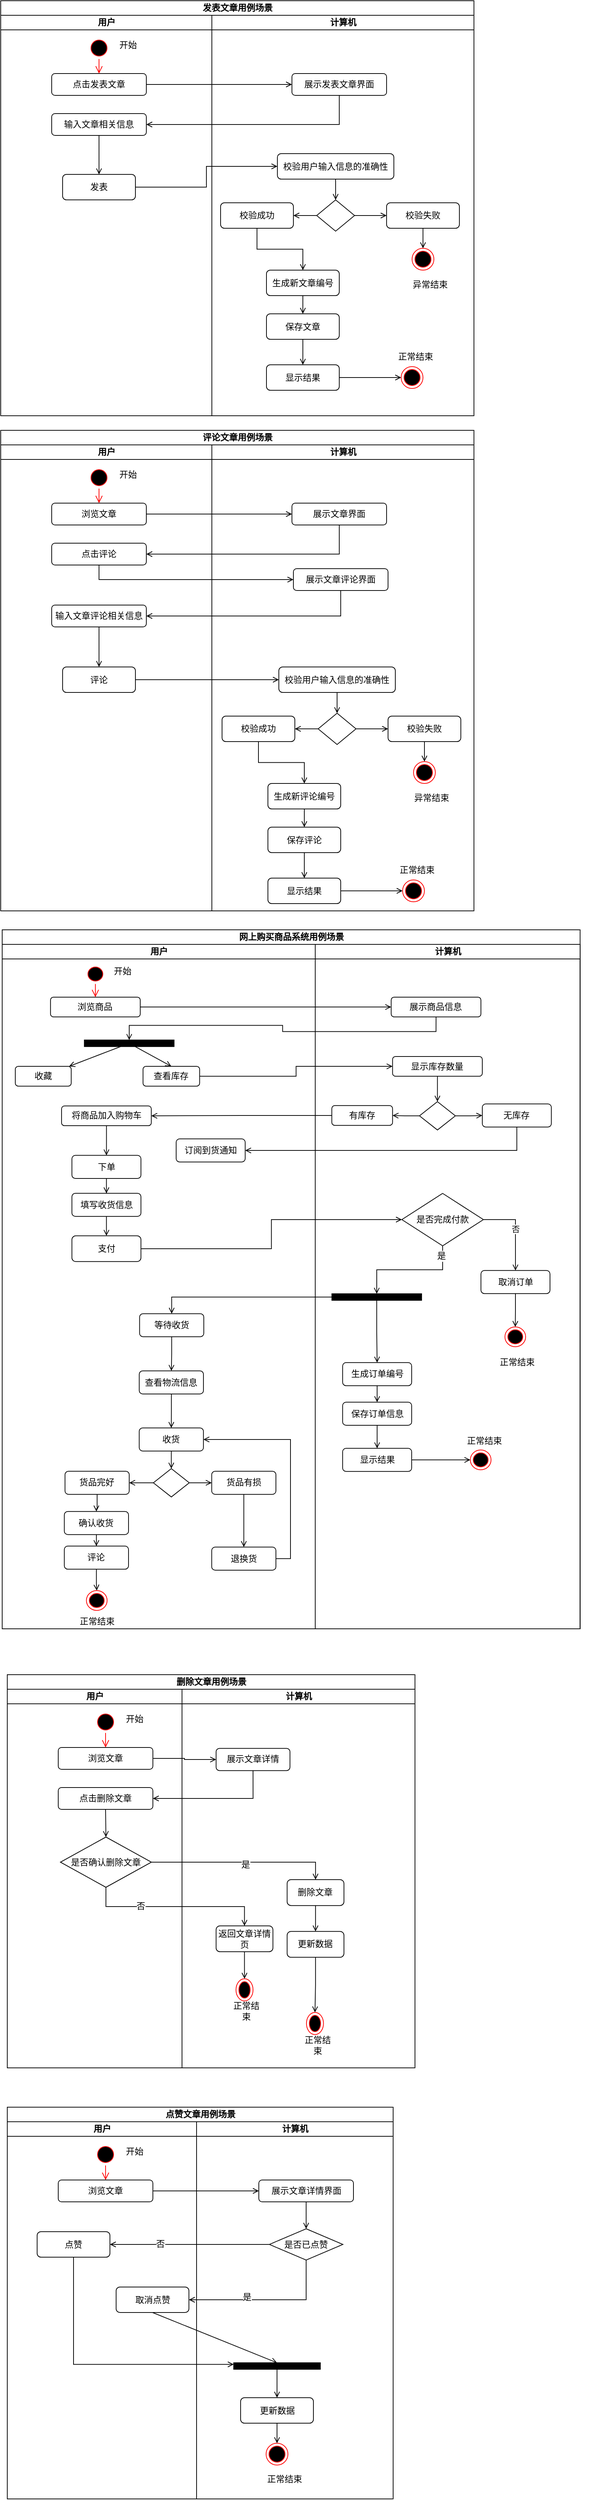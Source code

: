 <mxfile version="10.5.9" type="github"><diagram id="jBasl8lgkb4JKTrWV-qp" name="Page-1"><mxGraphModel dx="1448" dy="958" grid="1" gridSize="10" guides="1" tooltips="1" connect="1" arrows="1" fold="1" page="1" pageScale="1" pageWidth="1000" pageHeight="1169" math="0" shadow="0"><root><mxCell id="0"/><mxCell id="1" parent="0"/><mxCell id="3nHpxiF2lvMLMRA03GOL-1" value="发表文章用例场景" style="swimlane;html=1;childLayout=stackLayout;resizeParent=1;resizeParentMax=0;startSize=20;" parent="1" vertex="1"><mxGeometry x="20" y="20" width="650" height="570" as="geometry"/></mxCell><mxCell id="3nHpxiF2lvMLMRA03GOL-2" value="用户" style="swimlane;html=1;startSize=20;" parent="3nHpxiF2lvMLMRA03GOL-1" vertex="1"><mxGeometry y="20" width="290" height="550" as="geometry"/></mxCell><mxCell id="y1vb7JaNvTkRQ3xU6sZH-1" value="" style="ellipse;html=1;shape=startState;fillColor=#000000;strokeColor=#ff0000;" vertex="1" parent="3nHpxiF2lvMLMRA03GOL-2"><mxGeometry x="120" y="30" width="30" height="30" as="geometry"/></mxCell><mxCell id="y1vb7JaNvTkRQ3xU6sZH-2" value="" style="edgeStyle=orthogonalEdgeStyle;html=1;verticalAlign=bottom;endArrow=open;endSize=8;strokeColor=#ff0000;entryX=0.5;entryY=0;entryDx=0;entryDy=0;" edge="1" source="y1vb7JaNvTkRQ3xU6sZH-1" parent="3nHpxiF2lvMLMRA03GOL-2" target="y1vb7JaNvTkRQ3xU6sZH-3"><mxGeometry relative="1" as="geometry"><mxPoint x="135" y="100" as="targetPoint"/></mxGeometry></mxCell><mxCell id="y1vb7JaNvTkRQ3xU6sZH-3" value="点击发表文章" style="rounded=1;whiteSpace=wrap;html=1;" vertex="1" parent="3nHpxiF2lvMLMRA03GOL-2"><mxGeometry x="70" y="80" width="130" height="30" as="geometry"/></mxCell><mxCell id="y1vb7JaNvTkRQ3xU6sZH-38" style="edgeStyle=orthogonalEdgeStyle;rounded=0;orthogonalLoop=1;jettySize=auto;html=1;endArrow=open;endFill=0;" edge="1" parent="3nHpxiF2lvMLMRA03GOL-2" source="y1vb7JaNvTkRQ3xU6sZH-7" target="y1vb7JaNvTkRQ3xU6sZH-18"><mxGeometry relative="1" as="geometry"/></mxCell><mxCell id="y1vb7JaNvTkRQ3xU6sZH-7" value="输入文章相关信息" style="rounded=1;whiteSpace=wrap;html=1;" vertex="1" parent="3nHpxiF2lvMLMRA03GOL-2"><mxGeometry x="70" y="135" width="130" height="30" as="geometry"/></mxCell><mxCell id="y1vb7JaNvTkRQ3xU6sZH-18" value="发表" style="rounded=1;whiteSpace=wrap;html=1;" vertex="1" parent="3nHpxiF2lvMLMRA03GOL-2"><mxGeometry x="85" y="218.5" width="100" height="35" as="geometry"/></mxCell><mxCell id="y1vb7JaNvTkRQ3xU6sZH-36" value="开始" style="text;html=1;strokeColor=none;fillColor=none;align=center;verticalAlign=middle;whiteSpace=wrap;rounded=0;" vertex="1" parent="3nHpxiF2lvMLMRA03GOL-2"><mxGeometry x="150" y="32" width="50" height="18" as="geometry"/></mxCell><mxCell id="3nHpxiF2lvMLMRA03GOL-3" value="计算机" style="swimlane;html=1;startSize=20;" parent="3nHpxiF2lvMLMRA03GOL-1" vertex="1"><mxGeometry x="290" y="20" width="360" height="550" as="geometry"/></mxCell><mxCell id="y1vb7JaNvTkRQ3xU6sZH-5" value="展示发表文章界面" style="rounded=1;whiteSpace=wrap;html=1;" vertex="1" parent="3nHpxiF2lvMLMRA03GOL-3"><mxGeometry x="110" y="80" width="130" height="30" as="geometry"/></mxCell><mxCell id="y1vb7JaNvTkRQ3xU6sZH-12" style="edgeStyle=orthogonalEdgeStyle;rounded=0;orthogonalLoop=1;jettySize=auto;html=1;entryX=0.5;entryY=0;entryDx=0;entryDy=0;endArrow=open;endFill=0;" edge="1" parent="3nHpxiF2lvMLMRA03GOL-3" source="y1vb7JaNvTkRQ3xU6sZH-9" target="y1vb7JaNvTkRQ3xU6sZH-11"><mxGeometry relative="1" as="geometry"/></mxCell><mxCell id="y1vb7JaNvTkRQ3xU6sZH-9" value="校验用户输入信息的准确性" style="rounded=1;whiteSpace=wrap;html=1;" vertex="1" parent="3nHpxiF2lvMLMRA03GOL-3"><mxGeometry x="90" y="190" width="160" height="35" as="geometry"/></mxCell><mxCell id="y1vb7JaNvTkRQ3xU6sZH-14" style="edgeStyle=orthogonalEdgeStyle;rounded=0;orthogonalLoop=1;jettySize=auto;html=1;entryX=0;entryY=0.5;entryDx=0;entryDy=0;endArrow=open;endFill=0;" edge="1" parent="3nHpxiF2lvMLMRA03GOL-3" source="y1vb7JaNvTkRQ3xU6sZH-11" target="y1vb7JaNvTkRQ3xU6sZH-13"><mxGeometry relative="1" as="geometry"/></mxCell><mxCell id="y1vb7JaNvTkRQ3xU6sZH-16" style="edgeStyle=orthogonalEdgeStyle;rounded=0;orthogonalLoop=1;jettySize=auto;html=1;entryX=1;entryY=0.5;entryDx=0;entryDy=0;endArrow=open;endFill=0;" edge="1" parent="3nHpxiF2lvMLMRA03GOL-3" source="y1vb7JaNvTkRQ3xU6sZH-11" target="y1vb7JaNvTkRQ3xU6sZH-15"><mxGeometry relative="1" as="geometry"/></mxCell><mxCell id="y1vb7JaNvTkRQ3xU6sZH-11" value="" style="rhombus;whiteSpace=wrap;html=1;" vertex="1" parent="3nHpxiF2lvMLMRA03GOL-3"><mxGeometry x="144" y="253.5" width="52" height="43" as="geometry"/></mxCell><mxCell id="y1vb7JaNvTkRQ3xU6sZH-29" style="edgeStyle=orthogonalEdgeStyle;rounded=0;orthogonalLoop=1;jettySize=auto;html=1;entryX=0.5;entryY=0;entryDx=0;entryDy=0;endArrow=open;endFill=0;" edge="1" parent="3nHpxiF2lvMLMRA03GOL-3" source="y1vb7JaNvTkRQ3xU6sZH-13" target="y1vb7JaNvTkRQ3xU6sZH-27"><mxGeometry relative="1" as="geometry"/></mxCell><mxCell id="y1vb7JaNvTkRQ3xU6sZH-13" value="校验失败" style="rounded=1;whiteSpace=wrap;html=1;" vertex="1" parent="3nHpxiF2lvMLMRA03GOL-3"><mxGeometry x="240" y="257.5" width="100" height="35" as="geometry"/></mxCell><mxCell id="y1vb7JaNvTkRQ3xU6sZH-37" style="edgeStyle=orthogonalEdgeStyle;rounded=0;orthogonalLoop=1;jettySize=auto;html=1;entryX=0.5;entryY=0;entryDx=0;entryDy=0;endArrow=open;endFill=0;" edge="1" parent="3nHpxiF2lvMLMRA03GOL-3" source="y1vb7JaNvTkRQ3xU6sZH-15" target="y1vb7JaNvTkRQ3xU6sZH-21"><mxGeometry relative="1" as="geometry"/></mxCell><mxCell id="y1vb7JaNvTkRQ3xU6sZH-15" value="校验成功" style="rounded=1;whiteSpace=wrap;html=1;" vertex="1" parent="3nHpxiF2lvMLMRA03GOL-3"><mxGeometry x="12" y="257.5" width="100" height="35" as="geometry"/></mxCell><mxCell id="y1vb7JaNvTkRQ3xU6sZH-24" value="" style="edgeStyle=orthogonalEdgeStyle;rounded=0;orthogonalLoop=1;jettySize=auto;html=1;endArrow=open;endFill=0;" edge="1" parent="3nHpxiF2lvMLMRA03GOL-3" source="y1vb7JaNvTkRQ3xU6sZH-21" target="y1vb7JaNvTkRQ3xU6sZH-23"><mxGeometry relative="1" as="geometry"/></mxCell><mxCell id="y1vb7JaNvTkRQ3xU6sZH-21" value="生成新文章编号" style="rounded=1;whiteSpace=wrap;html=1;" vertex="1" parent="3nHpxiF2lvMLMRA03GOL-3"><mxGeometry x="75" y="350" width="100" height="35" as="geometry"/></mxCell><mxCell id="y1vb7JaNvTkRQ3xU6sZH-26" value="" style="edgeStyle=orthogonalEdgeStyle;rounded=0;orthogonalLoop=1;jettySize=auto;html=1;endArrow=open;endFill=0;" edge="1" parent="3nHpxiF2lvMLMRA03GOL-3" source="y1vb7JaNvTkRQ3xU6sZH-23" target="y1vb7JaNvTkRQ3xU6sZH-25"><mxGeometry relative="1" as="geometry"/></mxCell><mxCell id="y1vb7JaNvTkRQ3xU6sZH-23" value="保存文章" style="rounded=1;whiteSpace=wrap;html=1;" vertex="1" parent="3nHpxiF2lvMLMRA03GOL-3"><mxGeometry x="75" y="410" width="100" height="35" as="geometry"/></mxCell><mxCell id="y1vb7JaNvTkRQ3xU6sZH-31" style="edgeStyle=orthogonalEdgeStyle;rounded=0;orthogonalLoop=1;jettySize=auto;html=1;endArrow=open;endFill=0;" edge="1" parent="3nHpxiF2lvMLMRA03GOL-3" source="y1vb7JaNvTkRQ3xU6sZH-25" target="y1vb7JaNvTkRQ3xU6sZH-30"><mxGeometry relative="1" as="geometry"/></mxCell><mxCell id="y1vb7JaNvTkRQ3xU6sZH-25" value="显示结果" style="rounded=1;whiteSpace=wrap;html=1;" vertex="1" parent="3nHpxiF2lvMLMRA03GOL-3"><mxGeometry x="75" y="480" width="100" height="35" as="geometry"/></mxCell><mxCell id="y1vb7JaNvTkRQ3xU6sZH-27" value="" style="ellipse;html=1;shape=endState;fillColor=#000000;strokeColor=#ff0000;" vertex="1" parent="3nHpxiF2lvMLMRA03GOL-3"><mxGeometry x="275" y="320" width="30" height="30" as="geometry"/></mxCell><mxCell id="y1vb7JaNvTkRQ3xU6sZH-30" value="" style="ellipse;html=1;shape=endState;fillColor=#000000;strokeColor=#ff0000;" vertex="1" parent="3nHpxiF2lvMLMRA03GOL-3"><mxGeometry x="260" y="482.5" width="30" height="30" as="geometry"/></mxCell><mxCell id="y1vb7JaNvTkRQ3xU6sZH-34" value="异常结束" style="text;html=1;strokeColor=none;fillColor=none;align=center;verticalAlign=middle;whiteSpace=wrap;rounded=0;" vertex="1" parent="3nHpxiF2lvMLMRA03GOL-3"><mxGeometry x="270" y="358" width="60" height="23" as="geometry"/></mxCell><mxCell id="y1vb7JaNvTkRQ3xU6sZH-35" value="正常结束" style="text;html=1;strokeColor=none;fillColor=none;align=center;verticalAlign=middle;whiteSpace=wrap;rounded=0;" vertex="1" parent="3nHpxiF2lvMLMRA03GOL-3"><mxGeometry x="250" y="457" width="60" height="23" as="geometry"/></mxCell><mxCell id="y1vb7JaNvTkRQ3xU6sZH-6" value="" style="edgeStyle=orthogonalEdgeStyle;rounded=0;orthogonalLoop=1;jettySize=auto;html=1;endArrow=open;endFill=0;" edge="1" parent="3nHpxiF2lvMLMRA03GOL-1" source="y1vb7JaNvTkRQ3xU6sZH-3" target="y1vb7JaNvTkRQ3xU6sZH-5"><mxGeometry relative="1" as="geometry"/></mxCell><mxCell id="y1vb7JaNvTkRQ3xU6sZH-8" value="" style="edgeStyle=orthogonalEdgeStyle;rounded=0;orthogonalLoop=1;jettySize=auto;html=1;entryX=1;entryY=0.5;entryDx=0;entryDy=0;exitX=0.5;exitY=1;exitDx=0;exitDy=0;endArrow=open;endFill=0;" edge="1" parent="3nHpxiF2lvMLMRA03GOL-1" source="y1vb7JaNvTkRQ3xU6sZH-5" target="y1vb7JaNvTkRQ3xU6sZH-7"><mxGeometry relative="1" as="geometry"/></mxCell><mxCell id="y1vb7JaNvTkRQ3xU6sZH-39" style="edgeStyle=orthogonalEdgeStyle;rounded=0;orthogonalLoop=1;jettySize=auto;html=1;entryX=0;entryY=0.5;entryDx=0;entryDy=0;endArrow=open;endFill=0;" edge="1" parent="3nHpxiF2lvMLMRA03GOL-1" source="y1vb7JaNvTkRQ3xU6sZH-18" target="y1vb7JaNvTkRQ3xU6sZH-9"><mxGeometry relative="1" as="geometry"/></mxCell><mxCell id="y1vb7JaNvTkRQ3xU6sZH-40" value="评论文章用例场景" style="swimlane;html=1;childLayout=stackLayout;resizeParent=1;resizeParentMax=0;startSize=20;" vertex="1" parent="1"><mxGeometry x="20" y="610" width="650" height="660" as="geometry"/></mxCell><mxCell id="y1vb7JaNvTkRQ3xU6sZH-41" value="用户" style="swimlane;html=1;startSize=20;" vertex="1" parent="y1vb7JaNvTkRQ3xU6sZH-40"><mxGeometry y="20" width="290" height="640" as="geometry"/></mxCell><mxCell id="y1vb7JaNvTkRQ3xU6sZH-42" value="" style="ellipse;html=1;shape=startState;fillColor=#000000;strokeColor=#ff0000;" vertex="1" parent="y1vb7JaNvTkRQ3xU6sZH-41"><mxGeometry x="120" y="30" width="30" height="30" as="geometry"/></mxCell><mxCell id="y1vb7JaNvTkRQ3xU6sZH-43" value="" style="edgeStyle=orthogonalEdgeStyle;html=1;verticalAlign=bottom;endArrow=open;endSize=8;strokeColor=#ff0000;entryX=0.5;entryY=0;entryDx=0;entryDy=0;" edge="1" parent="y1vb7JaNvTkRQ3xU6sZH-41" source="y1vb7JaNvTkRQ3xU6sZH-42" target="y1vb7JaNvTkRQ3xU6sZH-44"><mxGeometry relative="1" as="geometry"><mxPoint x="135" y="100" as="targetPoint"/></mxGeometry></mxCell><mxCell id="y1vb7JaNvTkRQ3xU6sZH-44" value="浏览文章" style="rounded=1;whiteSpace=wrap;html=1;" vertex="1" parent="y1vb7JaNvTkRQ3xU6sZH-41"><mxGeometry x="70" y="80" width="130" height="30" as="geometry"/></mxCell><mxCell id="y1vb7JaNvTkRQ3xU6sZH-73" value="点击评论" style="rounded=1;whiteSpace=wrap;html=1;" vertex="1" parent="y1vb7JaNvTkRQ3xU6sZH-41"><mxGeometry x="70" y="135" width="130" height="30" as="geometry"/></mxCell><mxCell id="y1vb7JaNvTkRQ3xU6sZH-45" style="edgeStyle=orthogonalEdgeStyle;rounded=0;orthogonalLoop=1;jettySize=auto;html=1;endArrow=open;endFill=0;" edge="1" parent="y1vb7JaNvTkRQ3xU6sZH-41" source="y1vb7JaNvTkRQ3xU6sZH-46" target="y1vb7JaNvTkRQ3xU6sZH-47"><mxGeometry relative="1" as="geometry"/></mxCell><mxCell id="y1vb7JaNvTkRQ3xU6sZH-46" value="输入文章评论相关信息" style="rounded=1;whiteSpace=wrap;html=1;" vertex="1" parent="y1vb7JaNvTkRQ3xU6sZH-41"><mxGeometry x="70" y="220" width="130" height="30" as="geometry"/></mxCell><mxCell id="y1vb7JaNvTkRQ3xU6sZH-47" value="评论" style="rounded=1;whiteSpace=wrap;html=1;" vertex="1" parent="y1vb7JaNvTkRQ3xU6sZH-41"><mxGeometry x="85" y="305" width="100" height="35" as="geometry"/></mxCell><mxCell id="y1vb7JaNvTkRQ3xU6sZH-48" value="开始" style="text;html=1;strokeColor=none;fillColor=none;align=center;verticalAlign=middle;whiteSpace=wrap;rounded=0;" vertex="1" parent="y1vb7JaNvTkRQ3xU6sZH-41"><mxGeometry x="150" y="32" width="50" height="18" as="geometry"/></mxCell><mxCell id="y1vb7JaNvTkRQ3xU6sZH-72" style="edgeStyle=orthogonalEdgeStyle;rounded=0;orthogonalLoop=1;jettySize=auto;html=1;entryX=0;entryY=0.5;entryDx=0;entryDy=0;endArrow=open;endFill=0;" edge="1" parent="y1vb7JaNvTkRQ3xU6sZH-40" source="y1vb7JaNvTkRQ3xU6sZH-47" target="y1vb7JaNvTkRQ3xU6sZH-52"><mxGeometry relative="1" as="geometry"/></mxCell><mxCell id="y1vb7JaNvTkRQ3xU6sZH-49" value="计算机" style="swimlane;html=1;startSize=20;" vertex="1" parent="y1vb7JaNvTkRQ3xU6sZH-40"><mxGeometry x="290" y="20" width="360" height="640" as="geometry"/></mxCell><mxCell id="y1vb7JaNvTkRQ3xU6sZH-50" value="展示文章界面" style="rounded=1;whiteSpace=wrap;html=1;" vertex="1" parent="y1vb7JaNvTkRQ3xU6sZH-49"><mxGeometry x="110" y="80" width="130" height="30" as="geometry"/></mxCell><mxCell id="y1vb7JaNvTkRQ3xU6sZH-51" style="edgeStyle=orthogonalEdgeStyle;rounded=0;orthogonalLoop=1;jettySize=auto;html=1;entryX=0.5;entryY=0;entryDx=0;entryDy=0;endArrow=open;endFill=0;" edge="1" parent="y1vb7JaNvTkRQ3xU6sZH-49" source="y1vb7JaNvTkRQ3xU6sZH-52" target="y1vb7JaNvTkRQ3xU6sZH-55"><mxGeometry relative="1" as="geometry"/></mxCell><mxCell id="y1vb7JaNvTkRQ3xU6sZH-52" value="校验用户输入信息的准确性" style="rounded=1;whiteSpace=wrap;html=1;" vertex="1" parent="y1vb7JaNvTkRQ3xU6sZH-49"><mxGeometry x="92" y="305" width="160" height="35" as="geometry"/></mxCell><mxCell id="y1vb7JaNvTkRQ3xU6sZH-53" style="edgeStyle=orthogonalEdgeStyle;rounded=0;orthogonalLoop=1;jettySize=auto;html=1;entryX=0;entryY=0.5;entryDx=0;entryDy=0;endArrow=open;endFill=0;" edge="1" parent="y1vb7JaNvTkRQ3xU6sZH-49" source="y1vb7JaNvTkRQ3xU6sZH-55" target="y1vb7JaNvTkRQ3xU6sZH-57"><mxGeometry relative="1" as="geometry"/></mxCell><mxCell id="y1vb7JaNvTkRQ3xU6sZH-54" style="edgeStyle=orthogonalEdgeStyle;rounded=0;orthogonalLoop=1;jettySize=auto;html=1;entryX=1;entryY=0.5;entryDx=0;entryDy=0;endArrow=open;endFill=0;" edge="1" parent="y1vb7JaNvTkRQ3xU6sZH-49" source="y1vb7JaNvTkRQ3xU6sZH-55" target="y1vb7JaNvTkRQ3xU6sZH-59"><mxGeometry relative="1" as="geometry"/></mxCell><mxCell id="y1vb7JaNvTkRQ3xU6sZH-55" value="" style="rhombus;whiteSpace=wrap;html=1;" vertex="1" parent="y1vb7JaNvTkRQ3xU6sZH-49"><mxGeometry x="146" y="368.5" width="52" height="43" as="geometry"/></mxCell><mxCell id="y1vb7JaNvTkRQ3xU6sZH-56" style="edgeStyle=orthogonalEdgeStyle;rounded=0;orthogonalLoop=1;jettySize=auto;html=1;entryX=0.5;entryY=0;entryDx=0;entryDy=0;endArrow=open;endFill=0;" edge="1" parent="y1vb7JaNvTkRQ3xU6sZH-49" source="y1vb7JaNvTkRQ3xU6sZH-57" target="y1vb7JaNvTkRQ3xU6sZH-66"><mxGeometry relative="1" as="geometry"/></mxCell><mxCell id="y1vb7JaNvTkRQ3xU6sZH-57" value="校验失败" style="rounded=1;whiteSpace=wrap;html=1;" vertex="1" parent="y1vb7JaNvTkRQ3xU6sZH-49"><mxGeometry x="242" y="372.5" width="100" height="35" as="geometry"/></mxCell><mxCell id="y1vb7JaNvTkRQ3xU6sZH-58" style="edgeStyle=orthogonalEdgeStyle;rounded=0;orthogonalLoop=1;jettySize=auto;html=1;entryX=0.5;entryY=0;entryDx=0;entryDy=0;endArrow=open;endFill=0;" edge="1" parent="y1vb7JaNvTkRQ3xU6sZH-49" source="y1vb7JaNvTkRQ3xU6sZH-59" target="y1vb7JaNvTkRQ3xU6sZH-61"><mxGeometry relative="1" as="geometry"/></mxCell><mxCell id="y1vb7JaNvTkRQ3xU6sZH-59" value="校验成功" style="rounded=1;whiteSpace=wrap;html=1;" vertex="1" parent="y1vb7JaNvTkRQ3xU6sZH-49"><mxGeometry x="14" y="372.5" width="100" height="35" as="geometry"/></mxCell><mxCell id="y1vb7JaNvTkRQ3xU6sZH-60" value="" style="edgeStyle=orthogonalEdgeStyle;rounded=0;orthogonalLoop=1;jettySize=auto;html=1;endArrow=open;endFill=0;" edge="1" parent="y1vb7JaNvTkRQ3xU6sZH-49" source="y1vb7JaNvTkRQ3xU6sZH-61" target="y1vb7JaNvTkRQ3xU6sZH-63"><mxGeometry relative="1" as="geometry"/></mxCell><mxCell id="y1vb7JaNvTkRQ3xU6sZH-61" value="生成新评论编号" style="rounded=1;whiteSpace=wrap;html=1;" vertex="1" parent="y1vb7JaNvTkRQ3xU6sZH-49"><mxGeometry x="77" y="465" width="100" height="35" as="geometry"/></mxCell><mxCell id="y1vb7JaNvTkRQ3xU6sZH-62" value="" style="edgeStyle=orthogonalEdgeStyle;rounded=0;orthogonalLoop=1;jettySize=auto;html=1;endArrow=open;endFill=0;" edge="1" parent="y1vb7JaNvTkRQ3xU6sZH-49" source="y1vb7JaNvTkRQ3xU6sZH-63" target="y1vb7JaNvTkRQ3xU6sZH-65"><mxGeometry relative="1" as="geometry"/></mxCell><mxCell id="y1vb7JaNvTkRQ3xU6sZH-63" value="保存评论" style="rounded=1;whiteSpace=wrap;html=1;" vertex="1" parent="y1vb7JaNvTkRQ3xU6sZH-49"><mxGeometry x="77" y="525" width="100" height="35" as="geometry"/></mxCell><mxCell id="y1vb7JaNvTkRQ3xU6sZH-64" style="edgeStyle=orthogonalEdgeStyle;rounded=0;orthogonalLoop=1;jettySize=auto;html=1;endArrow=open;endFill=0;" edge="1" parent="y1vb7JaNvTkRQ3xU6sZH-49" source="y1vb7JaNvTkRQ3xU6sZH-65" target="y1vb7JaNvTkRQ3xU6sZH-67"><mxGeometry relative="1" as="geometry"/></mxCell><mxCell id="y1vb7JaNvTkRQ3xU6sZH-65" value="显示结果" style="rounded=1;whiteSpace=wrap;html=1;" vertex="1" parent="y1vb7JaNvTkRQ3xU6sZH-49"><mxGeometry x="77" y="595" width="100" height="35" as="geometry"/></mxCell><mxCell id="y1vb7JaNvTkRQ3xU6sZH-66" value="" style="ellipse;html=1;shape=endState;fillColor=#000000;strokeColor=#ff0000;" vertex="1" parent="y1vb7JaNvTkRQ3xU6sZH-49"><mxGeometry x="277" y="435" width="30" height="30" as="geometry"/></mxCell><mxCell id="y1vb7JaNvTkRQ3xU6sZH-67" value="" style="ellipse;html=1;shape=endState;fillColor=#000000;strokeColor=#ff0000;" vertex="1" parent="y1vb7JaNvTkRQ3xU6sZH-49"><mxGeometry x="262" y="597.5" width="30" height="30" as="geometry"/></mxCell><mxCell id="y1vb7JaNvTkRQ3xU6sZH-68" value="异常结束" style="text;html=1;strokeColor=none;fillColor=none;align=center;verticalAlign=middle;whiteSpace=wrap;rounded=0;" vertex="1" parent="y1vb7JaNvTkRQ3xU6sZH-49"><mxGeometry x="272" y="473" width="60" height="23" as="geometry"/></mxCell><mxCell id="y1vb7JaNvTkRQ3xU6sZH-69" value="正常结束" style="text;html=1;strokeColor=none;fillColor=none;align=center;verticalAlign=middle;whiteSpace=wrap;rounded=0;" vertex="1" parent="y1vb7JaNvTkRQ3xU6sZH-49"><mxGeometry x="252" y="572" width="60" height="23" as="geometry"/></mxCell><mxCell id="y1vb7JaNvTkRQ3xU6sZH-76" value="展示文章评论界面" style="rounded=1;whiteSpace=wrap;html=1;" vertex="1" parent="y1vb7JaNvTkRQ3xU6sZH-49"><mxGeometry x="112" y="170" width="130" height="30" as="geometry"/></mxCell><mxCell id="y1vb7JaNvTkRQ3xU6sZH-70" value="" style="edgeStyle=orthogonalEdgeStyle;rounded=0;orthogonalLoop=1;jettySize=auto;html=1;endArrow=open;endFill=0;" edge="1" parent="y1vb7JaNvTkRQ3xU6sZH-40" source="y1vb7JaNvTkRQ3xU6sZH-44" target="y1vb7JaNvTkRQ3xU6sZH-50"><mxGeometry relative="1" as="geometry"/></mxCell><mxCell id="y1vb7JaNvTkRQ3xU6sZH-71" value="" style="edgeStyle=orthogonalEdgeStyle;rounded=0;orthogonalLoop=1;jettySize=auto;html=1;entryX=1;entryY=0.5;entryDx=0;entryDy=0;exitX=0.5;exitY=1;exitDx=0;exitDy=0;endArrow=open;endFill=0;" edge="1" parent="y1vb7JaNvTkRQ3xU6sZH-40" source="y1vb7JaNvTkRQ3xU6sZH-50" target="y1vb7JaNvTkRQ3xU6sZH-73"><mxGeometry relative="1" as="geometry"/></mxCell><mxCell id="y1vb7JaNvTkRQ3xU6sZH-77" value="" style="edgeStyle=orthogonalEdgeStyle;rounded=0;orthogonalLoop=1;jettySize=auto;html=1;endArrow=open;endFill=0;exitX=0.5;exitY=1;exitDx=0;exitDy=0;entryX=0;entryY=0.5;entryDx=0;entryDy=0;" edge="1" parent="y1vb7JaNvTkRQ3xU6sZH-40" source="y1vb7JaNvTkRQ3xU6sZH-73" target="y1vb7JaNvTkRQ3xU6sZH-76"><mxGeometry relative="1" as="geometry"/></mxCell><mxCell id="y1vb7JaNvTkRQ3xU6sZH-78" style="edgeStyle=orthogonalEdgeStyle;rounded=0;orthogonalLoop=1;jettySize=auto;html=1;entryX=1;entryY=0.5;entryDx=0;entryDy=0;endArrow=open;endFill=0;exitX=0.5;exitY=1;exitDx=0;exitDy=0;" edge="1" parent="y1vb7JaNvTkRQ3xU6sZH-40" source="y1vb7JaNvTkRQ3xU6sZH-76" target="y1vb7JaNvTkRQ3xU6sZH-46"><mxGeometry relative="1" as="geometry"/></mxCell><mxCell id="y1vb7JaNvTkRQ3xU6sZH-278" value="" style="group" vertex="1" connectable="0" parent="1"><mxGeometry x="22" y="1300" width="838" height="960" as="geometry"/></mxCell><mxCell id="y1vb7JaNvTkRQ3xU6sZH-79" value="网上购买商品系统用例场景" style="swimlane;html=1;childLayout=stackLayout;resizeParent=1;resizeParentMax=0;startSize=20;" vertex="1" parent="y1vb7JaNvTkRQ3xU6sZH-278"><mxGeometry y="-4" width="793.815" height="960" as="geometry"/></mxCell><mxCell id="y1vb7JaNvTkRQ3xU6sZH-80" value="用户" style="swimlane;html=1;startSize=20;" vertex="1" parent="y1vb7JaNvTkRQ3xU6sZH-79"><mxGeometry y="20" width="430" height="940" as="geometry"/></mxCell><mxCell id="y1vb7JaNvTkRQ3xU6sZH-81" value="" style="ellipse;html=1;shape=startState;fillColor=#000000;strokeColor=#ff0000;" vertex="1" parent="y1vb7JaNvTkRQ3xU6sZH-80"><mxGeometry x="113.793" y="27.17" width="28.448" height="27.17" as="geometry"/></mxCell><mxCell id="y1vb7JaNvTkRQ3xU6sZH-82" value="" style="edgeStyle=orthogonalEdgeStyle;html=1;verticalAlign=bottom;endArrow=open;endSize=8;strokeColor=#ff0000;entryX=0.5;entryY=0;entryDx=0;entryDy=0;" edge="1" parent="y1vb7JaNvTkRQ3xU6sZH-80" source="y1vb7JaNvTkRQ3xU6sZH-81" target="y1vb7JaNvTkRQ3xU6sZH-83"><mxGeometry relative="1" as="geometry"><mxPoint x="128.017" y="90.566" as="targetPoint"/></mxGeometry></mxCell><mxCell id="y1vb7JaNvTkRQ3xU6sZH-83" value="浏览商品" style="rounded=1;whiteSpace=wrap;html=1;" vertex="1" parent="y1vb7JaNvTkRQ3xU6sZH-80"><mxGeometry x="66.379" y="72.453" width="123.276" height="27.17" as="geometry"/></mxCell><mxCell id="y1vb7JaNvTkRQ3xU6sZH-85" style="edgeStyle=orthogonalEdgeStyle;rounded=0;orthogonalLoop=1;jettySize=auto;html=1;endArrow=open;endFill=0;" edge="1" parent="y1vb7JaNvTkRQ3xU6sZH-80" source="y1vb7JaNvTkRQ3xU6sZH-86" target="y1vb7JaNvTkRQ3xU6sZH-87"><mxGeometry relative="1" as="geometry"/></mxCell><mxCell id="y1vb7JaNvTkRQ3xU6sZH-86" value="将商品加入购物车" style="rounded=1;whiteSpace=wrap;html=1;" vertex="1" parent="y1vb7JaNvTkRQ3xU6sZH-80"><mxGeometry x="81.552" y="221.887" width="123.276" height="27.17" as="geometry"/></mxCell><mxCell id="y1vb7JaNvTkRQ3xU6sZH-140" value="" style="edgeStyle=orthogonalEdgeStyle;rounded=0;orthogonalLoop=1;jettySize=auto;html=1;endArrow=open;endFill=0;" edge="1" parent="y1vb7JaNvTkRQ3xU6sZH-80" source="y1vb7JaNvTkRQ3xU6sZH-87" target="y1vb7JaNvTkRQ3xU6sZH-139"><mxGeometry relative="1" as="geometry"/></mxCell><mxCell id="y1vb7JaNvTkRQ3xU6sZH-87" value="下单" style="rounded=1;whiteSpace=wrap;html=1;" vertex="1" parent="y1vb7JaNvTkRQ3xU6sZH-80"><mxGeometry x="95.776" y="289.811" width="94.828" height="31.698" as="geometry"/></mxCell><mxCell id="y1vb7JaNvTkRQ3xU6sZH-145" value="" style="edgeStyle=orthogonalEdgeStyle;rounded=0;orthogonalLoop=1;jettySize=auto;html=1;endArrow=open;endFill=0;" edge="1" parent="y1vb7JaNvTkRQ3xU6sZH-80" source="y1vb7JaNvTkRQ3xU6sZH-139" target="y1vb7JaNvTkRQ3xU6sZH-144"><mxGeometry relative="1" as="geometry"/></mxCell><mxCell id="y1vb7JaNvTkRQ3xU6sZH-139" value="填写收货信息" style="rounded=1;whiteSpace=wrap;html=1;" vertex="1" parent="y1vb7JaNvTkRQ3xU6sZH-80"><mxGeometry x="95.776" y="341.887" width="94.828" height="31.698" as="geometry"/></mxCell><mxCell id="y1vb7JaNvTkRQ3xU6sZH-144" value="支付" style="rounded=1;whiteSpace=wrap;html=1;" vertex="1" parent="y1vb7JaNvTkRQ3xU6sZH-80"><mxGeometry x="95.776" y="400.302" width="94.828" height="35.321" as="geometry"/></mxCell><mxCell id="y1vb7JaNvTkRQ3xU6sZH-88" value="开始" style="text;html=1;strokeColor=none;fillColor=none;align=center;verticalAlign=middle;whiteSpace=wrap;rounded=0;" vertex="1" parent="y1vb7JaNvTkRQ3xU6sZH-80"><mxGeometry x="142.241" y="28.981" width="47.414" height="16.302" as="geometry"/></mxCell><mxCell id="y1vb7JaNvTkRQ3xU6sZH-121" style="rounded=0;orthogonalLoop=1;jettySize=auto;html=1;endArrow=open;endFill=0;" edge="1" parent="y1vb7JaNvTkRQ3xU6sZH-80" source="y1vb7JaNvTkRQ3xU6sZH-116" target="y1vb7JaNvTkRQ3xU6sZH-117"><mxGeometry relative="1" as="geometry"/></mxCell><mxCell id="y1vb7JaNvTkRQ3xU6sZH-123" style="rounded=0;orthogonalLoop=1;jettySize=auto;html=1;entryX=0.5;entryY=0;entryDx=0;entryDy=0;endArrow=open;endFill=0;" edge="1" parent="y1vb7JaNvTkRQ3xU6sZH-80" source="y1vb7JaNvTkRQ3xU6sZH-116" target="y1vb7JaNvTkRQ3xU6sZH-122"><mxGeometry relative="1" as="geometry"/></mxCell><mxCell id="y1vb7JaNvTkRQ3xU6sZH-116" value="" style="rounded=0;whiteSpace=wrap;html=1;gradientColor=none;fillColor=#000000;" vertex="1" parent="y1vb7JaNvTkRQ3xU6sZH-80"><mxGeometry x="112.845" y="131.321" width="123.276" height="9.057" as="geometry"/></mxCell><mxCell id="y1vb7JaNvTkRQ3xU6sZH-117" value="收藏" style="rounded=1;whiteSpace=wrap;html=1;" vertex="1" parent="y1vb7JaNvTkRQ3xU6sZH-80"><mxGeometry x="18.017" y="167.547" width="76.81" height="27.17" as="geometry"/></mxCell><mxCell id="y1vb7JaNvTkRQ3xU6sZH-122" value="查看库存" style="rounded=1;whiteSpace=wrap;html=1;" vertex="1" parent="y1vb7JaNvTkRQ3xU6sZH-80"><mxGeometry x="193.448" y="167.547" width="77.759" height="27.17" as="geometry"/></mxCell><mxCell id="y1vb7JaNvTkRQ3xU6sZH-141" value="订阅到货通知" style="rounded=1;whiteSpace=wrap;html=1;" vertex="1" parent="y1vb7JaNvTkRQ3xU6sZH-80"><mxGeometry x="238.965" y="267.17" width="94.828" height="31.698" as="geometry"/></mxCell><mxCell id="y1vb7JaNvTkRQ3xU6sZH-312" style="edgeStyle=orthogonalEdgeStyle;rounded=0;orthogonalLoop=1;jettySize=auto;html=1;endArrow=open;endFill=0;" edge="1" parent="y1vb7JaNvTkRQ3xU6sZH-80" source="y1vb7JaNvTkRQ3xU6sZH-237" target="y1vb7JaNvTkRQ3xU6sZH-245"><mxGeometry relative="1" as="geometry"/></mxCell><mxCell id="y1vb7JaNvTkRQ3xU6sZH-237" value="等待收货" style="rounded=1;whiteSpace=wrap;html=1;" vertex="1" parent="y1vb7JaNvTkRQ3xU6sZH-80"><mxGeometry x="188.733" y="507.217" width="88.19" height="31.698" as="geometry"/></mxCell><mxCell id="y1vb7JaNvTkRQ3xU6sZH-248" value="" style="edgeStyle=orthogonalEdgeStyle;rounded=0;orthogonalLoop=1;jettySize=auto;html=1;endArrow=open;endFill=0;" edge="1" parent="y1vb7JaNvTkRQ3xU6sZH-80" source="y1vb7JaNvTkRQ3xU6sZH-245" target="y1vb7JaNvTkRQ3xU6sZH-247"><mxGeometry relative="1" as="geometry"/></mxCell><mxCell id="y1vb7JaNvTkRQ3xU6sZH-245" value="查看物流信息" style="rounded=1;whiteSpace=wrap;html=1;" vertex="1" parent="y1vb7JaNvTkRQ3xU6sZH-80"><mxGeometry x="188.259" y="585.764" width="88.19" height="31.698" as="geometry"/></mxCell><mxCell id="y1vb7JaNvTkRQ3xU6sZH-250" style="edgeStyle=orthogonalEdgeStyle;rounded=0;orthogonalLoop=1;jettySize=auto;html=1;entryX=0.5;entryY=0;entryDx=0;entryDy=0;endArrow=open;endFill=0;" edge="1" parent="y1vb7JaNvTkRQ3xU6sZH-80" source="y1vb7JaNvTkRQ3xU6sZH-247" target="y1vb7JaNvTkRQ3xU6sZH-249"><mxGeometry relative="1" as="geometry"/></mxCell><mxCell id="y1vb7JaNvTkRQ3xU6sZH-247" value="收货" style="rounded=1;whiteSpace=wrap;html=1;" vertex="1" parent="y1vb7JaNvTkRQ3xU6sZH-80"><mxGeometry x="188.233" y="664.132" width="88.19" height="31.698" as="geometry"/></mxCell><mxCell id="y1vb7JaNvTkRQ3xU6sZH-253" style="edgeStyle=orthogonalEdgeStyle;rounded=0;orthogonalLoop=1;jettySize=auto;html=1;entryX=1;entryY=0.5;entryDx=0;entryDy=0;endArrow=open;endFill=0;" edge="1" parent="y1vb7JaNvTkRQ3xU6sZH-80" source="y1vb7JaNvTkRQ3xU6sZH-249" target="y1vb7JaNvTkRQ3xU6sZH-251"><mxGeometry relative="1" as="geometry"/></mxCell><mxCell id="y1vb7JaNvTkRQ3xU6sZH-254" style="edgeStyle=orthogonalEdgeStyle;rounded=0;orthogonalLoop=1;jettySize=auto;html=1;endArrow=open;endFill=0;" edge="1" parent="y1vb7JaNvTkRQ3xU6sZH-80" source="y1vb7JaNvTkRQ3xU6sZH-249" target="y1vb7JaNvTkRQ3xU6sZH-252"><mxGeometry relative="1" as="geometry"/></mxCell><mxCell id="y1vb7JaNvTkRQ3xU6sZH-249" value="" style="rhombus;whiteSpace=wrap;html=1;" vertex="1" parent="y1vb7JaNvTkRQ3xU6sZH-80"><mxGeometry x="207.672" y="720" width="49.31" height="38.943" as="geometry"/></mxCell><mxCell id="y1vb7JaNvTkRQ3xU6sZH-256" value="" style="edgeStyle=orthogonalEdgeStyle;rounded=0;orthogonalLoop=1;jettySize=auto;html=1;endArrow=open;endFill=0;" edge="1" parent="y1vb7JaNvTkRQ3xU6sZH-80" source="y1vb7JaNvTkRQ3xU6sZH-251" target="y1vb7JaNvTkRQ3xU6sZH-255"><mxGeometry relative="1" as="geometry"/></mxCell><mxCell id="y1vb7JaNvTkRQ3xU6sZH-251" value="货品完好" style="rounded=1;whiteSpace=wrap;html=1;" vertex="1" parent="y1vb7JaNvTkRQ3xU6sZH-80"><mxGeometry x="86.293" y="723.623" width="88.19" height="31.698" as="geometry"/></mxCell><mxCell id="y1vb7JaNvTkRQ3xU6sZH-258" value="" style="edgeStyle=orthogonalEdgeStyle;rounded=0;orthogonalLoop=1;jettySize=auto;html=1;endArrow=open;endFill=0;" edge="1" parent="y1vb7JaNvTkRQ3xU6sZH-80" source="y1vb7JaNvTkRQ3xU6sZH-255" target="y1vb7JaNvTkRQ3xU6sZH-257"><mxGeometry relative="1" as="geometry"/></mxCell><mxCell id="y1vb7JaNvTkRQ3xU6sZH-255" value="确认收货" style="rounded=1;whiteSpace=wrap;html=1;" vertex="1" parent="y1vb7JaNvTkRQ3xU6sZH-80"><mxGeometry x="85.345" y="778.868" width="88.19" height="31.698" as="geometry"/></mxCell><mxCell id="y1vb7JaNvTkRQ3xU6sZH-263" style="edgeStyle=orthogonalEdgeStyle;rounded=0;orthogonalLoop=1;jettySize=auto;html=1;endArrow=open;endFill=0;" edge="1" parent="y1vb7JaNvTkRQ3xU6sZH-80" source="y1vb7JaNvTkRQ3xU6sZH-257" target="y1vb7JaNvTkRQ3xU6sZH-261"><mxGeometry relative="1" as="geometry"/></mxCell><mxCell id="y1vb7JaNvTkRQ3xU6sZH-257" value="评论" style="rounded=1;whiteSpace=wrap;html=1;" vertex="1" parent="y1vb7JaNvTkRQ3xU6sZH-80"><mxGeometry x="85.345" y="826.415" width="88.19" height="31.698" as="geometry"/></mxCell><mxCell id="y1vb7JaNvTkRQ3xU6sZH-265" value="" style="edgeStyle=orthogonalEdgeStyle;rounded=0;orthogonalLoop=1;jettySize=auto;html=1;endArrow=open;endFill=0;" edge="1" parent="y1vb7JaNvTkRQ3xU6sZH-80" source="y1vb7JaNvTkRQ3xU6sZH-252" target="y1vb7JaNvTkRQ3xU6sZH-264"><mxGeometry relative="1" as="geometry"/></mxCell><mxCell id="y1vb7JaNvTkRQ3xU6sZH-252" value="货品有损" style="rounded=1;whiteSpace=wrap;html=1;" vertex="1" parent="y1vb7JaNvTkRQ3xU6sZH-80"><mxGeometry x="287.802" y="723.623" width="88.19" height="31.698" as="geometry"/></mxCell><mxCell id="y1vb7JaNvTkRQ3xU6sZH-266" style="edgeStyle=orthogonalEdgeStyle;rounded=0;orthogonalLoop=1;jettySize=auto;html=1;entryX=1;entryY=0.5;entryDx=0;entryDy=0;endArrow=open;endFill=0;exitX=1;exitY=0.5;exitDx=0;exitDy=0;" edge="1" parent="y1vb7JaNvTkRQ3xU6sZH-80" source="y1vb7JaNvTkRQ3xU6sZH-264" target="y1vb7JaNvTkRQ3xU6sZH-247"><mxGeometry relative="1" as="geometry"/></mxCell><mxCell id="y1vb7JaNvTkRQ3xU6sZH-264" value="退换货" style="rounded=1;whiteSpace=wrap;html=1;" vertex="1" parent="y1vb7JaNvTkRQ3xU6sZH-80"><mxGeometry x="287.802" y="827.774" width="88.19" height="31.698" as="geometry"/></mxCell><mxCell id="y1vb7JaNvTkRQ3xU6sZH-260" value="" style="group" vertex="1" connectable="0" parent="y1vb7JaNvTkRQ3xU6sZH-80"><mxGeometry x="102.414" y="887.547" width="56.897" height="57.057" as="geometry"/></mxCell><mxCell id="y1vb7JaNvTkRQ3xU6sZH-261" value="" style="ellipse;html=1;shape=endState;fillColor=#000000;strokeColor=#ff0000;" vertex="1" parent="y1vb7JaNvTkRQ3xU6sZH-260"><mxGeometry x="13.276" width="28.448" height="27.17" as="geometry"/></mxCell><mxCell id="y1vb7JaNvTkRQ3xU6sZH-262" value="正常结束" style="text;html=1;strokeColor=none;fillColor=none;align=center;verticalAlign=middle;whiteSpace=wrap;rounded=0;" vertex="1" parent="y1vb7JaNvTkRQ3xU6sZH-260"><mxGeometry y="32.226" width="56.897" height="20.83" as="geometry"/></mxCell><mxCell id="y1vb7JaNvTkRQ3xU6sZH-90" value="计算机" style="swimlane;html=1;startSize=20;" vertex="1" parent="y1vb7JaNvTkRQ3xU6sZH-79"><mxGeometry x="430" y="20" width="363.815" height="940" as="geometry"/></mxCell><mxCell id="y1vb7JaNvTkRQ3xU6sZH-91" value="展示商品信息" style="rounded=1;whiteSpace=wrap;html=1;" vertex="1" parent="y1vb7JaNvTkRQ3xU6sZH-90"><mxGeometry x="104.31" y="72.453" width="123.276" height="27.17" as="geometry"/></mxCell><mxCell id="y1vb7JaNvTkRQ3xU6sZH-101" value="" style="edgeStyle=orthogonalEdgeStyle;rounded=0;orthogonalLoop=1;jettySize=auto;html=1;endArrow=open;endFill=0;" edge="1" parent="y1vb7JaNvTkRQ3xU6sZH-90" source="y1vb7JaNvTkRQ3xU6sZH-102" target="y1vb7JaNvTkRQ3xU6sZH-104"><mxGeometry relative="1" as="geometry"/></mxCell><mxCell id="y1vb7JaNvTkRQ3xU6sZH-102" value="生成订单编号" style="rounded=1;whiteSpace=wrap;html=1;" vertex="1" parent="y1vb7JaNvTkRQ3xU6sZH-90"><mxGeometry x="37.621" y="574.434" width="94.828" height="31.698" as="geometry"/></mxCell><mxCell id="y1vb7JaNvTkRQ3xU6sZH-103" value="" style="edgeStyle=orthogonalEdgeStyle;rounded=0;orthogonalLoop=1;jettySize=auto;html=1;endArrow=open;endFill=0;" edge="1" parent="y1vb7JaNvTkRQ3xU6sZH-90" source="y1vb7JaNvTkRQ3xU6sZH-104" target="y1vb7JaNvTkRQ3xU6sZH-106"><mxGeometry relative="1" as="geometry"/></mxCell><mxCell id="y1vb7JaNvTkRQ3xU6sZH-104" value="保存订单信息" style="rounded=1;whiteSpace=wrap;html=1;" vertex="1" parent="y1vb7JaNvTkRQ3xU6sZH-90"><mxGeometry x="37.621" y="628.774" width="94.828" height="31.698" as="geometry"/></mxCell><mxCell id="y1vb7JaNvTkRQ3xU6sZH-105" style="edgeStyle=orthogonalEdgeStyle;rounded=0;orthogonalLoop=1;jettySize=auto;html=1;endArrow=open;endFill=0;" edge="1" parent="y1vb7JaNvTkRQ3xU6sZH-90" source="y1vb7JaNvTkRQ3xU6sZH-106" target="y1vb7JaNvTkRQ3xU6sZH-108"><mxGeometry relative="1" as="geometry"/></mxCell><mxCell id="y1vb7JaNvTkRQ3xU6sZH-106" value="显示结果" style="rounded=1;whiteSpace=wrap;html=1;" vertex="1" parent="y1vb7JaNvTkRQ3xU6sZH-90"><mxGeometry x="37.621" y="692.17" width="94.828" height="31.698" as="geometry"/></mxCell><mxCell id="y1vb7JaNvTkRQ3xU6sZH-125" style="edgeStyle=orthogonalEdgeStyle;rounded=0;orthogonalLoop=1;jettySize=auto;html=1;entryX=0.5;entryY=0;entryDx=0;entryDy=0;endArrow=open;endFill=0;" edge="1" parent="y1vb7JaNvTkRQ3xU6sZH-90" source="y1vb7JaNvTkRQ3xU6sZH-111" target="y1vb7JaNvTkRQ3xU6sZH-124"><mxGeometry relative="1" as="geometry"/></mxCell><mxCell id="y1vb7JaNvTkRQ3xU6sZH-111" value="显示库存数量" style="rounded=1;whiteSpace=wrap;html=1;" vertex="1" parent="y1vb7JaNvTkRQ3xU6sZH-90"><mxGeometry x="106.207" y="153.962" width="123.276" height="27.17" as="geometry"/></mxCell><mxCell id="y1vb7JaNvTkRQ3xU6sZH-135" style="edgeStyle=orthogonalEdgeStyle;rounded=0;orthogonalLoop=1;jettySize=auto;html=1;endArrow=open;endFill=0;" edge="1" parent="y1vb7JaNvTkRQ3xU6sZH-90" source="y1vb7JaNvTkRQ3xU6sZH-124" target="y1vb7JaNvTkRQ3xU6sZH-131"><mxGeometry relative="1" as="geometry"/></mxCell><mxCell id="y1vb7JaNvTkRQ3xU6sZH-137" style="edgeStyle=orthogonalEdgeStyle;rounded=0;orthogonalLoop=1;jettySize=auto;html=1;entryX=1;entryY=0.5;entryDx=0;entryDy=0;endArrow=open;endFill=0;" edge="1" parent="y1vb7JaNvTkRQ3xU6sZH-90" source="y1vb7JaNvTkRQ3xU6sZH-124" target="y1vb7JaNvTkRQ3xU6sZH-136"><mxGeometry relative="1" as="geometry"/></mxCell><mxCell id="y1vb7JaNvTkRQ3xU6sZH-124" value="" style="rhombus;whiteSpace=wrap;html=1;" vertex="1" parent="y1vb7JaNvTkRQ3xU6sZH-90"><mxGeometry x="143.19" y="216" width="49.31" height="38.943" as="geometry"/></mxCell><mxCell id="y1vb7JaNvTkRQ3xU6sZH-136" value="有库存" style="rounded=1;whiteSpace=wrap;html=1;" vertex="1" parent="y1vb7JaNvTkRQ3xU6sZH-90"><mxGeometry x="22.759" y="221.434" width="83.448" height="27.17" as="geometry"/></mxCell><mxCell id="y1vb7JaNvTkRQ3xU6sZH-131" value="无库存" style="rounded=1;whiteSpace=wrap;html=1;" vertex="1" parent="y1vb7JaNvTkRQ3xU6sZH-90"><mxGeometry x="229.483" y="219.17" width="94.828" height="31.698" as="geometry"/></mxCell><mxCell id="y1vb7JaNvTkRQ3xU6sZH-239" value="" style="group" vertex="1" connectable="0" parent="y1vb7JaNvTkRQ3xU6sZH-90"><mxGeometry x="203.569" y="671.34" width="56.897" height="50.264" as="geometry"/></mxCell><mxCell id="y1vb7JaNvTkRQ3xU6sZH-108" value="" style="ellipse;html=1;shape=endState;fillColor=#000000;strokeColor=#ff0000;" vertex="1" parent="y1vb7JaNvTkRQ3xU6sZH-239"><mxGeometry x="9.483" y="23.094" width="28.448" height="27.17" as="geometry"/></mxCell><mxCell id="y1vb7JaNvTkRQ3xU6sZH-110" value="正常结束" style="text;html=1;strokeColor=none;fillColor=none;align=center;verticalAlign=middle;whiteSpace=wrap;rounded=0;" vertex="1" parent="y1vb7JaNvTkRQ3xU6sZH-239"><mxGeometry width="56.897" height="20.83" as="geometry"/></mxCell><mxCell id="y1vb7JaNvTkRQ3xU6sZH-283" value="否" style="edgeStyle=orthogonalEdgeStyle;rounded=0;orthogonalLoop=1;jettySize=auto;html=1;entryX=0.5;entryY=0;entryDx=0;entryDy=0;endArrow=open;endFill=0;exitX=1;exitY=0.5;exitDx=0;exitDy=0;" edge="1" parent="y1vb7JaNvTkRQ3xU6sZH-90" source="y1vb7JaNvTkRQ3xU6sZH-281" target="y1vb7JaNvTkRQ3xU6sZH-282"><mxGeometry relative="1" as="geometry"/></mxCell><mxCell id="y1vb7JaNvTkRQ3xU6sZH-281" value="是否完成付款" style="rhombus;whiteSpace=wrap;html=1;fillColor=#FFFFFF;gradientColor=none;" vertex="1" parent="y1vb7JaNvTkRQ3xU6sZH-90"><mxGeometry x="119" y="342" width="112" height="72" as="geometry"/></mxCell><mxCell id="y1vb7JaNvTkRQ3xU6sZH-317" style="edgeStyle=orthogonalEdgeStyle;rounded=0;orthogonalLoop=1;jettySize=auto;html=1;entryX=0.5;entryY=0;entryDx=0;entryDy=0;endArrow=open;endFill=0;" edge="1" parent="y1vb7JaNvTkRQ3xU6sZH-90" source="y1vb7JaNvTkRQ3xU6sZH-282" target="y1vb7JaNvTkRQ3xU6sZH-316"><mxGeometry relative="1" as="geometry"/></mxCell><mxCell id="y1vb7JaNvTkRQ3xU6sZH-282" value="取消订单" style="rounded=1;whiteSpace=wrap;html=1;" vertex="1" parent="y1vb7JaNvTkRQ3xU6sZH-90"><mxGeometry x="227.621" y="447.934" width="94.828" height="31.698" as="geometry"/></mxCell><mxCell id="y1vb7JaNvTkRQ3xU6sZH-315" style="edgeStyle=orthogonalEdgeStyle;rounded=0;orthogonalLoop=1;jettySize=auto;html=1;endArrow=open;endFill=0;" edge="1" parent="y1vb7JaNvTkRQ3xU6sZH-90" source="y1vb7JaNvTkRQ3xU6sZH-313" target="y1vb7JaNvTkRQ3xU6sZH-102"><mxGeometry relative="1" as="geometry"/></mxCell><mxCell id="y1vb7JaNvTkRQ3xU6sZH-313" value="" style="rounded=0;whiteSpace=wrap;html=1;gradientColor=none;fillColor=#000000;" vertex="1" parent="y1vb7JaNvTkRQ3xU6sZH-90"><mxGeometry x="22.845" y="479.821" width="123.276" height="9.057" as="geometry"/></mxCell><mxCell id="y1vb7JaNvTkRQ3xU6sZH-310" style="edgeStyle=orthogonalEdgeStyle;rounded=0;orthogonalLoop=1;jettySize=auto;html=1;endArrow=open;endFill=0;exitX=0.5;exitY=1;exitDx=0;exitDy=0;entryX=0.5;entryY=0;entryDx=0;entryDy=0;" edge="1" parent="y1vb7JaNvTkRQ3xU6sZH-90" source="y1vb7JaNvTkRQ3xU6sZH-281" target="y1vb7JaNvTkRQ3xU6sZH-313"><mxGeometry relative="1" as="geometry"><mxPoint x="98" y="494" as="targetPoint"/></mxGeometry></mxCell><mxCell id="y1vb7JaNvTkRQ3xU6sZH-311" value="是" style="text;html=1;resizable=0;points=[];align=center;verticalAlign=middle;labelBackgroundColor=#ffffff;" vertex="1" connectable="0" parent="y1vb7JaNvTkRQ3xU6sZH-310"><mxGeometry x="-0.886" y="-1" relative="1" as="geometry"><mxPoint x="-1" y="5" as="offset"/></mxGeometry></mxCell><mxCell id="y1vb7JaNvTkRQ3xU6sZH-316" value="" style="ellipse;html=1;shape=endState;fillColor=#000000;strokeColor=#ff0000;" vertex="1" parent="y1vb7JaNvTkRQ3xU6sZH-90"><mxGeometry x="260.552" y="525.434" width="28.448" height="27.17" as="geometry"/></mxCell><mxCell id="y1vb7JaNvTkRQ3xU6sZH-318" value="正常结束" style="text;html=1;strokeColor=none;fillColor=none;align=center;verticalAlign=middle;whiteSpace=wrap;rounded=0;" vertex="1" parent="y1vb7JaNvTkRQ3xU6sZH-90"><mxGeometry x="248.569" y="563.84" width="56.897" height="20.83" as="geometry"/></mxCell><mxCell id="y1vb7JaNvTkRQ3xU6sZH-112" value="" style="edgeStyle=orthogonalEdgeStyle;rounded=0;orthogonalLoop=1;jettySize=auto;html=1;endArrow=open;endFill=0;" edge="1" parent="y1vb7JaNvTkRQ3xU6sZH-79" source="y1vb7JaNvTkRQ3xU6sZH-83" target="y1vb7JaNvTkRQ3xU6sZH-91"><mxGeometry relative="1" as="geometry"/></mxCell><mxCell id="y1vb7JaNvTkRQ3xU6sZH-120" style="edgeStyle=orthogonalEdgeStyle;rounded=0;orthogonalLoop=1;jettySize=auto;html=1;entryX=0.5;entryY=0;entryDx=0;entryDy=0;endArrow=open;endFill=0;exitX=0.5;exitY=1;exitDx=0;exitDy=0;" edge="1" parent="y1vb7JaNvTkRQ3xU6sZH-79" source="y1vb7JaNvTkRQ3xU6sZH-91" target="y1vb7JaNvTkRQ3xU6sZH-116"><mxGeometry relative="1" as="geometry"/></mxCell><mxCell id="y1vb7JaNvTkRQ3xU6sZH-126" style="edgeStyle=orthogonalEdgeStyle;rounded=0;orthogonalLoop=1;jettySize=auto;html=1;entryX=0;entryY=0.5;entryDx=0;entryDy=0;endArrow=open;endFill=0;" edge="1" parent="y1vb7JaNvTkRQ3xU6sZH-79" source="y1vb7JaNvTkRQ3xU6sZH-122" target="y1vb7JaNvTkRQ3xU6sZH-111"><mxGeometry relative="1" as="geometry"/></mxCell><mxCell id="y1vb7JaNvTkRQ3xU6sZH-138" style="edgeStyle=orthogonalEdgeStyle;rounded=0;orthogonalLoop=1;jettySize=auto;html=1;entryX=1;entryY=0.5;entryDx=0;entryDy=0;endArrow=open;endFill=0;" edge="1" parent="y1vb7JaNvTkRQ3xU6sZH-79" source="y1vb7JaNvTkRQ3xU6sZH-136" target="y1vb7JaNvTkRQ3xU6sZH-86"><mxGeometry relative="1" as="geometry"/></mxCell><mxCell id="y1vb7JaNvTkRQ3xU6sZH-142" value="" style="edgeStyle=orthogonalEdgeStyle;rounded=0;orthogonalLoop=1;jettySize=auto;html=1;endArrow=open;endFill=0;exitX=0.5;exitY=1;exitDx=0;exitDy=0;entryX=1;entryY=0.5;entryDx=0;entryDy=0;" edge="1" parent="y1vb7JaNvTkRQ3xU6sZH-79" source="y1vb7JaNvTkRQ3xU6sZH-131" target="y1vb7JaNvTkRQ3xU6sZH-141"><mxGeometry relative="1" as="geometry"/></mxCell><mxCell id="y1vb7JaNvTkRQ3xU6sZH-280" value="" style="edgeStyle=orthogonalEdgeStyle;rounded=0;orthogonalLoop=1;jettySize=auto;html=1;endArrow=open;endFill=0;entryX=0;entryY=0.5;entryDx=0;entryDy=0;" edge="1" parent="y1vb7JaNvTkRQ3xU6sZH-79" source="y1vb7JaNvTkRQ3xU6sZH-144" target="y1vb7JaNvTkRQ3xU6sZH-281"><mxGeometry relative="1" as="geometry"><mxPoint x="608" y="434" as="targetPoint"/></mxGeometry></mxCell><mxCell id="y1vb7JaNvTkRQ3xU6sZH-314" style="edgeStyle=orthogonalEdgeStyle;rounded=0;orthogonalLoop=1;jettySize=auto;html=1;entryX=0.5;entryY=0;entryDx=0;entryDy=0;endArrow=open;endFill=0;" edge="1" parent="y1vb7JaNvTkRQ3xU6sZH-79" source="y1vb7JaNvTkRQ3xU6sZH-313" target="y1vb7JaNvTkRQ3xU6sZH-237"><mxGeometry relative="1" as="geometry"/></mxCell><mxCell id="y1vb7JaNvTkRQ3xU6sZH-319" value="删除文章用例场景" style="swimlane;html=1;childLayout=stackLayout;resizeParent=1;resizeParentMax=0;startSize=20;" vertex="1" parent="1"><mxGeometry x="29" y="2319" width="560" height="540" as="geometry"/></mxCell><mxCell id="y1vb7JaNvTkRQ3xU6sZH-320" value="用户" style="swimlane;html=1;startSize=20;" vertex="1" parent="y1vb7JaNvTkRQ3xU6sZH-319"><mxGeometry y="20" width="240" height="520" as="geometry"/></mxCell><mxCell id="y1vb7JaNvTkRQ3xU6sZH-321" value="" style="ellipse;html=1;shape=startState;fillColor=#000000;strokeColor=#ff0000;" vertex="1" parent="y1vb7JaNvTkRQ3xU6sZH-320"><mxGeometry x="120" y="30" width="30" height="30" as="geometry"/></mxCell><mxCell id="y1vb7JaNvTkRQ3xU6sZH-322" value="" style="edgeStyle=orthogonalEdgeStyle;html=1;verticalAlign=bottom;endArrow=open;endSize=8;strokeColor=#ff0000;entryX=0.5;entryY=0;entryDx=0;entryDy=0;" edge="1" parent="y1vb7JaNvTkRQ3xU6sZH-320" source="y1vb7JaNvTkRQ3xU6sZH-321" target="y1vb7JaNvTkRQ3xU6sZH-323"><mxGeometry relative="1" as="geometry"><mxPoint x="135" y="100" as="targetPoint"/></mxGeometry></mxCell><mxCell id="y1vb7JaNvTkRQ3xU6sZH-323" value="浏览文章" style="rounded=1;whiteSpace=wrap;html=1;" vertex="1" parent="y1vb7JaNvTkRQ3xU6sZH-320"><mxGeometry x="70" y="80" width="130" height="30" as="geometry"/></mxCell><mxCell id="y1vb7JaNvTkRQ3xU6sZH-325" value="点击删除文章" style="rounded=1;whiteSpace=wrap;html=1;" vertex="1" parent="y1vb7JaNvTkRQ3xU6sZH-320"><mxGeometry x="70" y="135" width="130" height="30" as="geometry"/></mxCell><mxCell id="y1vb7JaNvTkRQ3xU6sZH-327" value="开始" style="text;html=1;strokeColor=none;fillColor=none;align=center;verticalAlign=middle;whiteSpace=wrap;rounded=0;" vertex="1" parent="y1vb7JaNvTkRQ3xU6sZH-320"><mxGeometry x="150" y="32" width="50" height="18" as="geometry"/></mxCell><mxCell id="y1vb7JaNvTkRQ3xU6sZH-334" value="是否确认删除文章" style="rhombus;whiteSpace=wrap;html=1;" vertex="1" parent="y1vb7JaNvTkRQ3xU6sZH-320"><mxGeometry x="73" y="203" width="125" height="69" as="geometry"/></mxCell><mxCell id="y1vb7JaNvTkRQ3xU6sZH-351" style="edgeStyle=orthogonalEdgeStyle;rounded=0;orthogonalLoop=1;jettySize=auto;html=1;entryX=0.5;entryY=0;entryDx=0;entryDy=0;endArrow=open;endFill=0;exitX=0.5;exitY=1;exitDx=0;exitDy=0;" edge="1" parent="y1vb7JaNvTkRQ3xU6sZH-320" source="y1vb7JaNvTkRQ3xU6sZH-325" target="y1vb7JaNvTkRQ3xU6sZH-334"><mxGeometry relative="1" as="geometry"><mxPoint x="185" y="235.5" as="sourcePoint"/><mxPoint x="380.5" y="208" as="targetPoint"/></mxGeometry></mxCell><mxCell id="y1vb7JaNvTkRQ3xU6sZH-349" value="" style="edgeStyle=orthogonalEdgeStyle;rounded=0;orthogonalLoop=1;jettySize=auto;html=1;endArrow=open;endFill=0;" edge="1" parent="y1vb7JaNvTkRQ3xU6sZH-319" source="y1vb7JaNvTkRQ3xU6sZH-323" target="y1vb7JaNvTkRQ3xU6sZH-329"><mxGeometry relative="1" as="geometry"/></mxCell><mxCell id="y1vb7JaNvTkRQ3xU6sZH-350" value="" style="edgeStyle=orthogonalEdgeStyle;rounded=0;orthogonalLoop=1;jettySize=auto;html=1;entryX=1;entryY=0.5;entryDx=0;entryDy=0;exitX=0.5;exitY=1;exitDx=0;exitDy=0;endArrow=open;endFill=0;" edge="1" parent="y1vb7JaNvTkRQ3xU6sZH-319" source="y1vb7JaNvTkRQ3xU6sZH-329" target="y1vb7JaNvTkRQ3xU6sZH-325"><mxGeometry relative="1" as="geometry"/></mxCell><mxCell id="y1vb7JaNvTkRQ3xU6sZH-361" style="edgeStyle=orthogonalEdgeStyle;rounded=0;orthogonalLoop=1;jettySize=auto;html=1;entryX=0.5;entryY=0;entryDx=0;entryDy=0;endArrow=open;endFill=0;" edge="1" parent="y1vb7JaNvTkRQ3xU6sZH-319" source="y1vb7JaNvTkRQ3xU6sZH-334" target="y1vb7JaNvTkRQ3xU6sZH-336"><mxGeometry relative="1" as="geometry"/></mxCell><mxCell id="y1vb7JaNvTkRQ3xU6sZH-362" value="是" style="text;html=1;resizable=0;points=[];align=center;verticalAlign=middle;labelBackgroundColor=#ffffff;" vertex="1" connectable="0" parent="y1vb7JaNvTkRQ3xU6sZH-361"><mxGeometry x="0.035" y="-2" relative="1" as="geometry"><mxPoint y="1" as="offset"/></mxGeometry></mxCell><mxCell id="y1vb7JaNvTkRQ3xU6sZH-367" value="" style="edgeStyle=orthogonalEdgeStyle;rounded=0;orthogonalLoop=1;jettySize=auto;html=1;endArrow=open;endFill=0;exitX=0.5;exitY=1;exitDx=0;exitDy=0;" edge="1" parent="y1vb7JaNvTkRQ3xU6sZH-319" source="y1vb7JaNvTkRQ3xU6sZH-334" target="y1vb7JaNvTkRQ3xU6sZH-365"><mxGeometry relative="1" as="geometry"/></mxCell><mxCell id="y1vb7JaNvTkRQ3xU6sZH-368" value="否" style="text;html=1;resizable=0;points=[];align=center;verticalAlign=middle;labelBackgroundColor=#ffffff;" vertex="1" connectable="0" parent="y1vb7JaNvTkRQ3xU6sZH-367"><mxGeometry x="-0.392" y="1" relative="1" as="geometry"><mxPoint as="offset"/></mxGeometry></mxCell><mxCell id="y1vb7JaNvTkRQ3xU6sZH-357" value="" style="group" vertex="1" connectable="0" parent="y1vb7JaNvTkRQ3xU6sZH-319"><mxGeometry x="240" y="20" width="320" height="520" as="geometry"/></mxCell><mxCell id="y1vb7JaNvTkRQ3xU6sZH-328" value="计算机" style="swimlane;html=1;startSize=20;" vertex="1" parent="y1vb7JaNvTkRQ3xU6sZH-357"><mxGeometry width="320" height="520" as="geometry"/></mxCell><mxCell id="y1vb7JaNvTkRQ3xU6sZH-329" value="展示文章详情" style="rounded=1;whiteSpace=wrap;html=1;" vertex="1" parent="y1vb7JaNvTkRQ3xU6sZH-328"><mxGeometry x="46.829" y="81.25" width="101.463" height="30.469" as="geometry"/></mxCell><mxCell id="y1vb7JaNvTkRQ3xU6sZH-356" value="" style="edgeStyle=orthogonalEdgeStyle;rounded=0;orthogonalLoop=1;jettySize=auto;html=1;endArrow=open;endFill=0;" edge="1" parent="y1vb7JaNvTkRQ3xU6sZH-328" source="y1vb7JaNvTkRQ3xU6sZH-336" target="y1vb7JaNvTkRQ3xU6sZH-355"><mxGeometry relative="1" as="geometry"/></mxCell><mxCell id="y1vb7JaNvTkRQ3xU6sZH-336" value="删除文章" style="rounded=1;whiteSpace=wrap;html=1;" vertex="1" parent="y1vb7JaNvTkRQ3xU6sZH-328"><mxGeometry x="144.39" y="261.522" width="78.049" height="35.547" as="geometry"/></mxCell><mxCell id="y1vb7JaNvTkRQ3xU6sZH-359" style="edgeStyle=orthogonalEdgeStyle;rounded=0;orthogonalLoop=1;jettySize=auto;html=1;entryX=0.5;entryY=0;entryDx=0;entryDy=0;endArrow=open;endFill=0;" edge="1" parent="y1vb7JaNvTkRQ3xU6sZH-328" source="y1vb7JaNvTkRQ3xU6sZH-355" target="y1vb7JaNvTkRQ3xU6sZH-346"><mxGeometry relative="1" as="geometry"/></mxCell><mxCell id="y1vb7JaNvTkRQ3xU6sZH-355" value="更新数据" style="rounded=1;whiteSpace=wrap;html=1;" vertex="1" parent="y1vb7JaNvTkRQ3xU6sZH-328"><mxGeometry x="144.39" y="332.616" width="78.049" height="35.547" as="geometry"/></mxCell><mxCell id="y1vb7JaNvTkRQ3xU6sZH-358" value="" style="group" vertex="1" connectable="0" parent="y1vb7JaNvTkRQ3xU6sZH-328"><mxGeometry x="163.122" y="443.826" width="46.829" height="56.367" as="geometry"/></mxCell><mxCell id="y1vb7JaNvTkRQ3xU6sZH-346" value="" style="ellipse;html=1;shape=endState;fillColor=#000000;strokeColor=#ff0000;" vertex="1" parent="y1vb7JaNvTkRQ3xU6sZH-358"><mxGeometry x="7.805" width="23.415" height="30.469" as="geometry"/></mxCell><mxCell id="y1vb7JaNvTkRQ3xU6sZH-348" value="正常结束" style="text;html=1;strokeColor=none;fillColor=none;align=center;verticalAlign=middle;whiteSpace=wrap;rounded=0;" vertex="1" parent="y1vb7JaNvTkRQ3xU6sZH-358"><mxGeometry y="33.008" width="46.829" height="23.359" as="geometry"/></mxCell><mxCell id="y1vb7JaNvTkRQ3xU6sZH-372" style="edgeStyle=orthogonalEdgeStyle;rounded=0;orthogonalLoop=1;jettySize=auto;html=1;entryX=0.5;entryY=0;entryDx=0;entryDy=0;endArrow=open;endFill=0;" edge="1" parent="y1vb7JaNvTkRQ3xU6sZH-328" source="y1vb7JaNvTkRQ3xU6sZH-365" target="y1vb7JaNvTkRQ3xU6sZH-370"><mxGeometry relative="1" as="geometry"/></mxCell><mxCell id="y1vb7JaNvTkRQ3xU6sZH-365" value="返回文章详情页" style="rounded=1;whiteSpace=wrap;html=1;" vertex="1" parent="y1vb7JaNvTkRQ3xU6sZH-328"><mxGeometry x="46.829" y="324.999" width="78.049" height="35.547" as="geometry"/></mxCell><mxCell id="y1vb7JaNvTkRQ3xU6sZH-369" value="" style="group" vertex="1" connectable="0" parent="y1vb7JaNvTkRQ3xU6sZH-328"><mxGeometry x="67.122" y="397.616" width="46.829" height="56.367" as="geometry"/></mxCell><mxCell id="y1vb7JaNvTkRQ3xU6sZH-370" value="" style="ellipse;html=1;shape=endState;fillColor=#000000;strokeColor=#ff0000;" vertex="1" parent="y1vb7JaNvTkRQ3xU6sZH-369"><mxGeometry x="7.024" width="23.415" height="30.469" as="geometry"/></mxCell><mxCell id="y1vb7JaNvTkRQ3xU6sZH-371" value="正常结束" style="text;html=1;strokeColor=none;fillColor=none;align=center;verticalAlign=middle;whiteSpace=wrap;rounded=0;" vertex="1" parent="y1vb7JaNvTkRQ3xU6sZH-369"><mxGeometry x="-2.341" y="33.008" width="46.829" height="23.359" as="geometry"/></mxCell><mxCell id="y1vb7JaNvTkRQ3xU6sZH-447" value="点赞文章用例场景" style="swimlane;html=1;childLayout=stackLayout;resizeParent=1;resizeParentMax=0;startSize=20;" vertex="1" parent="1"><mxGeometry x="29" y="2913" width="530" height="538" as="geometry"/></mxCell><mxCell id="y1vb7JaNvTkRQ3xU6sZH-448" value="用户" style="swimlane;html=1;startSize=20;" vertex="1" parent="y1vb7JaNvTkRQ3xU6sZH-447"><mxGeometry y="20" width="260" height="518" as="geometry"/></mxCell><mxCell id="y1vb7JaNvTkRQ3xU6sZH-449" value="" style="ellipse;html=1;shape=startState;fillColor=#000000;strokeColor=#ff0000;" vertex="1" parent="y1vb7JaNvTkRQ3xU6sZH-448"><mxGeometry x="120" y="30" width="30" height="30" as="geometry"/></mxCell><mxCell id="y1vb7JaNvTkRQ3xU6sZH-450" value="" style="edgeStyle=orthogonalEdgeStyle;html=1;verticalAlign=bottom;endArrow=open;endSize=8;strokeColor=#ff0000;entryX=0.5;entryY=0;entryDx=0;entryDy=0;" edge="1" parent="y1vb7JaNvTkRQ3xU6sZH-448" source="y1vb7JaNvTkRQ3xU6sZH-449" target="y1vb7JaNvTkRQ3xU6sZH-451"><mxGeometry relative="1" as="geometry"><mxPoint x="135" y="100" as="targetPoint"/></mxGeometry></mxCell><mxCell id="y1vb7JaNvTkRQ3xU6sZH-451" value="浏览文章" style="rounded=1;whiteSpace=wrap;html=1;" vertex="1" parent="y1vb7JaNvTkRQ3xU6sZH-448"><mxGeometry x="70" y="80" width="130" height="30" as="geometry"/></mxCell><mxCell id="y1vb7JaNvTkRQ3xU6sZH-456" value="开始" style="text;html=1;strokeColor=none;fillColor=none;align=center;verticalAlign=middle;whiteSpace=wrap;rounded=0;" vertex="1" parent="y1vb7JaNvTkRQ3xU6sZH-448"><mxGeometry x="150" y="32" width="50" height="18" as="geometry"/></mxCell><mxCell id="y1vb7JaNvTkRQ3xU6sZH-468" value="点赞" style="rounded=1;whiteSpace=wrap;html=1;" vertex="1" parent="y1vb7JaNvTkRQ3xU6sZH-448"><mxGeometry x="41" y="151" width="100" height="35" as="geometry"/></mxCell><mxCell id="y1vb7JaNvTkRQ3xU6sZH-491" value="取消点赞" style="rounded=1;whiteSpace=wrap;html=1;" vertex="1" parent="y1vb7JaNvTkRQ3xU6sZH-448"><mxGeometry x="149.5" y="227" width="100" height="35" as="geometry"/></mxCell><mxCell id="y1vb7JaNvTkRQ3xU6sZH-458" value="计算机" style="swimlane;html=1;startSize=20;" vertex="1" parent="y1vb7JaNvTkRQ3xU6sZH-447"><mxGeometry x="260" y="20" width="270" height="518" as="geometry"/></mxCell><mxCell id="y1vb7JaNvTkRQ3xU6sZH-459" value="展示文章详情界面" style="rounded=1;whiteSpace=wrap;html=1;" vertex="1" parent="y1vb7JaNvTkRQ3xU6sZH-458"><mxGeometry x="85.5" y="80" width="130" height="30" as="geometry"/></mxCell><mxCell id="y1vb7JaNvTkRQ3xU6sZH-464" value="是否已点赞" style="rhombus;whiteSpace=wrap;html=1;" vertex="1" parent="y1vb7JaNvTkRQ3xU6sZH-458"><mxGeometry x="100" y="147" width="101" height="43" as="geometry"/></mxCell><mxCell id="y1vb7JaNvTkRQ3xU6sZH-484" style="edgeStyle=orthogonalEdgeStyle;rounded=0;orthogonalLoop=1;jettySize=auto;html=1;endArrow=open;endFill=0;entryX=0.5;entryY=0;entryDx=0;entryDy=0;" edge="1" parent="y1vb7JaNvTkRQ3xU6sZH-458" source="y1vb7JaNvTkRQ3xU6sZH-459" target="y1vb7JaNvTkRQ3xU6sZH-464"><mxGeometry relative="1" as="geometry"><mxPoint x="140.75" y="177.5" as="targetPoint"/></mxGeometry></mxCell><mxCell id="y1vb7JaNvTkRQ3xU6sZH-490" style="edgeStyle=orthogonalEdgeStyle;rounded=0;orthogonalLoop=1;jettySize=auto;html=1;endArrow=open;endFill=0;" edge="1" parent="y1vb7JaNvTkRQ3xU6sZH-458" source="y1vb7JaNvTkRQ3xU6sZH-488" target="y1vb7JaNvTkRQ3xU6sZH-466"><mxGeometry relative="1" as="geometry"/></mxCell><mxCell id="y1vb7JaNvTkRQ3xU6sZH-488" value="" style="rounded=0;whiteSpace=wrap;html=1;fillColor=#000000;gradientColor=none;" vertex="1" parent="y1vb7JaNvTkRQ3xU6sZH-458"><mxGeometry x="51" y="331" width="119" height="9" as="geometry"/></mxCell><mxCell id="y1vb7JaNvTkRQ3xU6sZH-489" value="" style="group" vertex="1" connectable="0" parent="y1vb7JaNvTkRQ3xU6sZH-458"><mxGeometry x="60.5" y="379" width="100" height="123.5" as="geometry"/></mxCell><mxCell id="y1vb7JaNvTkRQ3xU6sZH-466" value="更新数据" style="rounded=1;whiteSpace=wrap;html=1;" vertex="1" parent="y1vb7JaNvTkRQ3xU6sZH-489"><mxGeometry width="100" height="35" as="geometry"/></mxCell><mxCell id="y1vb7JaNvTkRQ3xU6sZH-475" value="" style="ellipse;html=1;shape=endState;fillColor=#000000;strokeColor=#ff0000;" vertex="1" parent="y1vb7JaNvTkRQ3xU6sZH-489"><mxGeometry x="35" y="62.5" width="30" height="30" as="geometry"/></mxCell><mxCell id="y1vb7JaNvTkRQ3xU6sZH-465" style="edgeStyle=orthogonalEdgeStyle;rounded=0;orthogonalLoop=1;jettySize=auto;html=1;entryX=0.5;entryY=0;entryDx=0;entryDy=0;endArrow=open;endFill=0;" edge="1" parent="y1vb7JaNvTkRQ3xU6sZH-489" source="y1vb7JaNvTkRQ3xU6sZH-466" target="y1vb7JaNvTkRQ3xU6sZH-475"><mxGeometry relative="1" as="geometry"/></mxCell><mxCell id="y1vb7JaNvTkRQ3xU6sZH-477" value="正常结束" style="text;html=1;strokeColor=none;fillColor=none;align=center;verticalAlign=middle;whiteSpace=wrap;rounded=0;" vertex="1" parent="y1vb7JaNvTkRQ3xU6sZH-489"><mxGeometry x="30" y="100.5" width="60" height="23" as="geometry"/></mxCell><mxCell id="y1vb7JaNvTkRQ3xU6sZH-480" value="" style="edgeStyle=orthogonalEdgeStyle;rounded=0;orthogonalLoop=1;jettySize=auto;html=1;endArrow=open;endFill=0;" edge="1" parent="y1vb7JaNvTkRQ3xU6sZH-447" source="y1vb7JaNvTkRQ3xU6sZH-451" target="y1vb7JaNvTkRQ3xU6sZH-459"><mxGeometry relative="1" as="geometry"/></mxCell><mxCell id="y1vb7JaNvTkRQ3xU6sZH-463" style="edgeStyle=orthogonalEdgeStyle;rounded=0;orthogonalLoop=1;jettySize=auto;html=1;entryX=1;entryY=0.5;entryDx=0;entryDy=0;endArrow=open;endFill=0;" edge="1" parent="y1vb7JaNvTkRQ3xU6sZH-447" source="y1vb7JaNvTkRQ3xU6sZH-464" target="y1vb7JaNvTkRQ3xU6sZH-468"><mxGeometry relative="1" as="geometry"/></mxCell><mxCell id="y1vb7JaNvTkRQ3xU6sZH-487" value="否" style="text;html=1;resizable=0;points=[];align=center;verticalAlign=middle;labelBackgroundColor=#ffffff;" vertex="1" connectable="0" parent="y1vb7JaNvTkRQ3xU6sZH-463"><mxGeometry x="0.37" y="-1" relative="1" as="geometry"><mxPoint as="offset"/></mxGeometry></mxCell><mxCell id="y1vb7JaNvTkRQ3xU6sZH-492" style="edgeStyle=orthogonalEdgeStyle;rounded=0;orthogonalLoop=1;jettySize=auto;html=1;entryX=1;entryY=0.5;entryDx=0;entryDy=0;endArrow=open;endFill=0;exitX=0.5;exitY=1;exitDx=0;exitDy=0;" edge="1" parent="y1vb7JaNvTkRQ3xU6sZH-447" source="y1vb7JaNvTkRQ3xU6sZH-464" target="y1vb7JaNvTkRQ3xU6sZH-491"><mxGeometry relative="1" as="geometry"/></mxCell><mxCell id="y1vb7JaNvTkRQ3xU6sZH-493" value="是" style="text;html=1;resizable=0;points=[];align=center;verticalAlign=middle;labelBackgroundColor=#ffffff;" vertex="1" connectable="0" parent="y1vb7JaNvTkRQ3xU6sZH-492"><mxGeometry x="0.265" y="-4" relative="1" as="geometry"><mxPoint as="offset"/></mxGeometry></mxCell><mxCell id="y1vb7JaNvTkRQ3xU6sZH-494" style="edgeStyle=orthogonalEdgeStyle;rounded=0;orthogonalLoop=1;jettySize=auto;html=1;entryX=0;entryY=0.25;entryDx=0;entryDy=0;endArrow=open;endFill=0;exitX=0.5;exitY=1;exitDx=0;exitDy=0;" edge="1" parent="y1vb7JaNvTkRQ3xU6sZH-447" source="y1vb7JaNvTkRQ3xU6sZH-468" target="y1vb7JaNvTkRQ3xU6sZH-488"><mxGeometry relative="1" as="geometry"/></mxCell><mxCell id="y1vb7JaNvTkRQ3xU6sZH-495" style="rounded=0;orthogonalLoop=1;jettySize=auto;html=1;entryX=0.5;entryY=0;entryDx=0;entryDy=0;endArrow=open;endFill=0;exitX=0.5;exitY=1;exitDx=0;exitDy=0;" edge="1" parent="y1vb7JaNvTkRQ3xU6sZH-447" source="y1vb7JaNvTkRQ3xU6sZH-491" target="y1vb7JaNvTkRQ3xU6sZH-488"><mxGeometry relative="1" as="geometry"/></mxCell></root></mxGraphModel></diagram></mxfile>